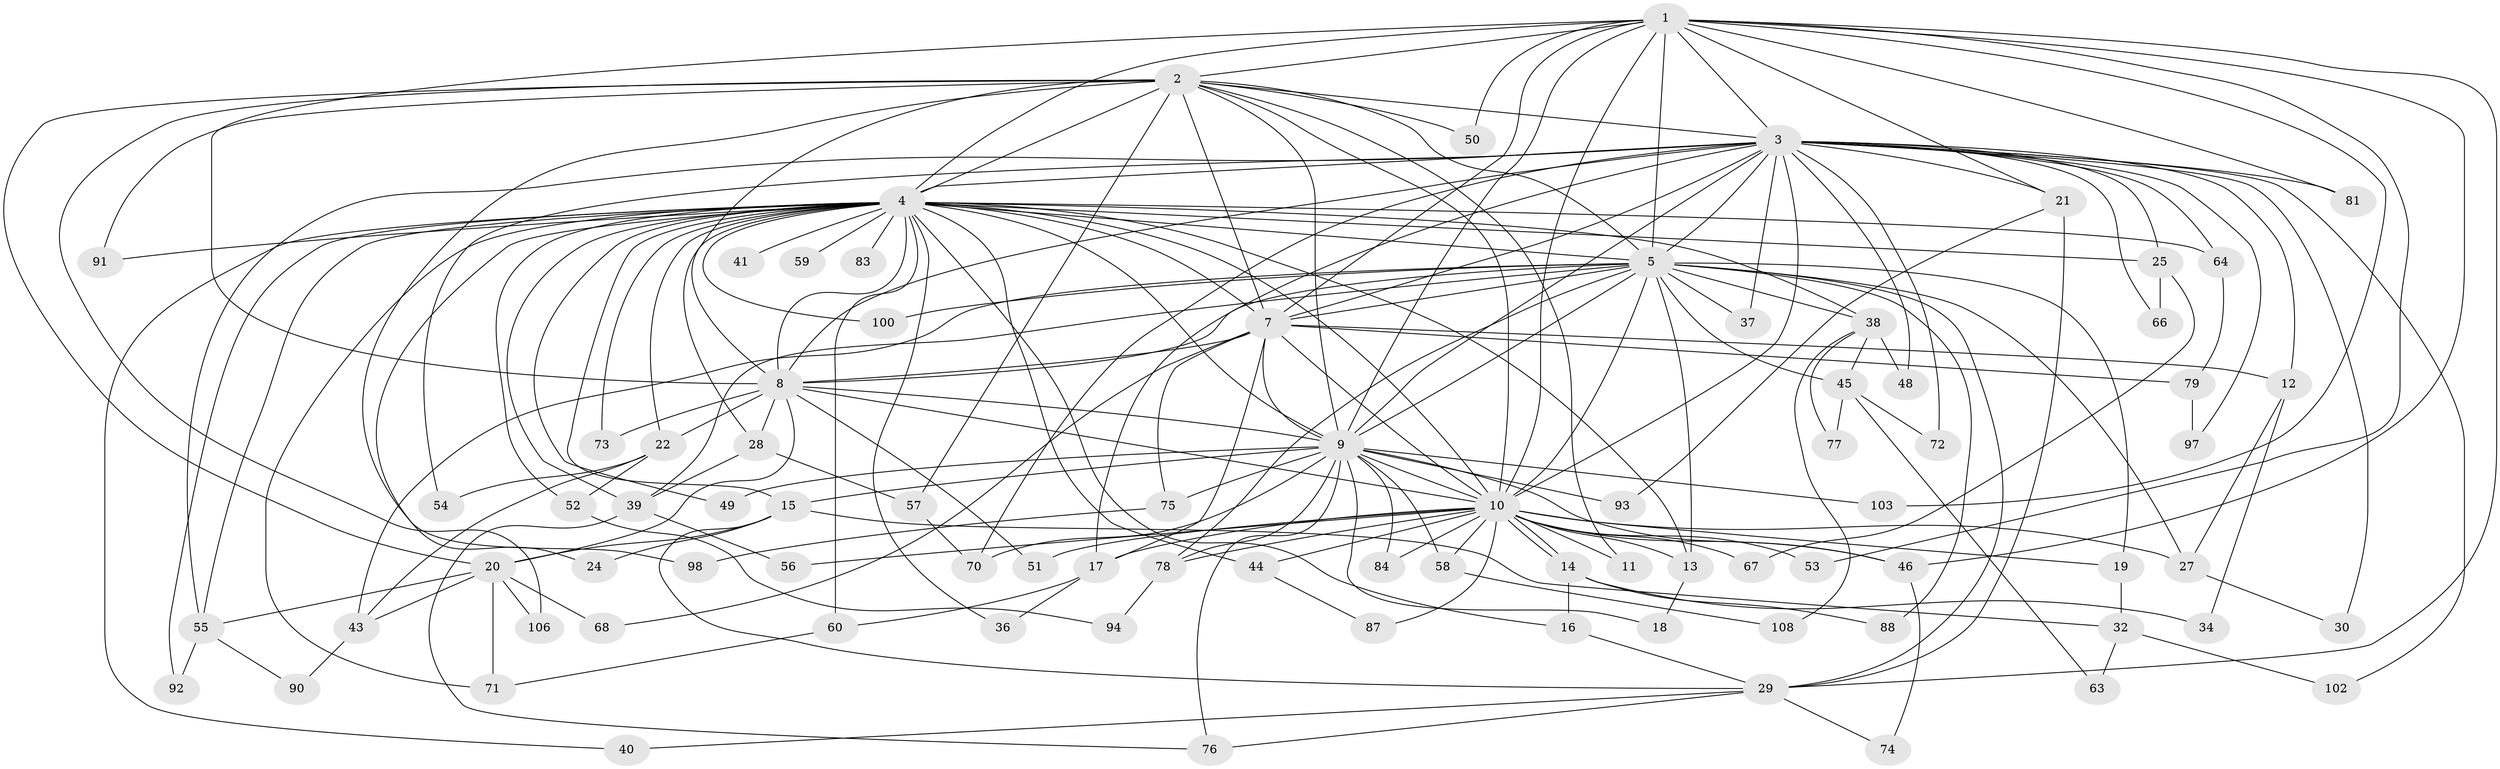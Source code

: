 // Generated by graph-tools (version 1.1) at 2025/23/03/03/25 07:23:41]
// undirected, 84 vertices, 198 edges
graph export_dot {
graph [start="1"]
  node [color=gray90,style=filled];
  1 [super="+104"];
  2 [super="+101"];
  3 [super="+33"];
  4 [super="+6"];
  5 [super="+95"];
  7;
  8 [super="+35"];
  9 [super="+86"];
  10 [super="+26"];
  11;
  12;
  13 [super="+96"];
  14;
  15 [super="+65"];
  16;
  17 [super="+31"];
  18;
  19;
  20 [super="+23"];
  21 [super="+47"];
  22;
  24;
  25;
  27 [super="+85"];
  28;
  29 [super="+42"];
  30;
  32;
  34;
  36;
  37;
  38 [super="+105"];
  39;
  40;
  41;
  43 [super="+61"];
  44;
  45;
  46 [super="+62"];
  48 [super="+89"];
  49;
  50;
  51;
  52 [super="+82"];
  53;
  54;
  55 [super="+69"];
  56;
  57;
  58;
  59;
  60;
  63;
  64;
  66;
  67;
  68;
  70 [super="+107"];
  71 [super="+80"];
  72;
  73;
  74;
  75;
  76;
  77;
  78 [super="+99"];
  79;
  81;
  83;
  84;
  87;
  88;
  90;
  91;
  92;
  93;
  94;
  97;
  98;
  100;
  102;
  103;
  106;
  108;
  1 -- 2;
  1 -- 3 [weight=2];
  1 -- 4 [weight=2];
  1 -- 5;
  1 -- 7;
  1 -- 8;
  1 -- 9;
  1 -- 10;
  1 -- 21;
  1 -- 50;
  1 -- 53;
  1 -- 81;
  1 -- 103;
  1 -- 29;
  1 -- 46;
  2 -- 3;
  2 -- 4 [weight=2];
  2 -- 5;
  2 -- 7;
  2 -- 8;
  2 -- 9;
  2 -- 10;
  2 -- 11;
  2 -- 50;
  2 -- 57;
  2 -- 91;
  2 -- 98;
  2 -- 106;
  2 -- 20;
  3 -- 4 [weight=2];
  3 -- 5;
  3 -- 7;
  3 -- 8;
  3 -- 9;
  3 -- 10 [weight=2];
  3 -- 12;
  3 -- 21;
  3 -- 25;
  3 -- 30;
  3 -- 37;
  3 -- 48 [weight=2];
  3 -- 54;
  3 -- 64;
  3 -- 66;
  3 -- 72;
  3 -- 81;
  3 -- 102;
  3 -- 97;
  3 -- 70;
  3 -- 17;
  3 -- 55;
  4 -- 5 [weight=2];
  4 -- 7 [weight=2];
  4 -- 8 [weight=2];
  4 -- 9 [weight=2];
  4 -- 10 [weight=2];
  4 -- 15;
  4 -- 22;
  4 -- 25;
  4 -- 28;
  4 -- 39;
  4 -- 41 [weight=2];
  4 -- 44;
  4 -- 52;
  4 -- 60;
  4 -- 64;
  4 -- 73;
  4 -- 91;
  4 -- 100;
  4 -- 16;
  4 -- 83;
  4 -- 24;
  4 -- 92;
  4 -- 36;
  4 -- 38;
  4 -- 40;
  4 -- 49;
  4 -- 55;
  4 -- 59;
  4 -- 13;
  4 -- 71;
  5 -- 7;
  5 -- 8;
  5 -- 9;
  5 -- 10 [weight=2];
  5 -- 13;
  5 -- 19;
  5 -- 29;
  5 -- 37;
  5 -- 38 [weight=2];
  5 -- 43;
  5 -- 45;
  5 -- 78;
  5 -- 88;
  5 -- 100;
  5 -- 39;
  5 -- 27;
  7 -- 8;
  7 -- 9;
  7 -- 10;
  7 -- 12;
  7 -- 17;
  7 -- 68;
  7 -- 75;
  7 -- 79;
  8 -- 9;
  8 -- 10;
  8 -- 20;
  8 -- 22;
  8 -- 28;
  8 -- 51;
  8 -- 73;
  9 -- 10;
  9 -- 15;
  9 -- 18;
  9 -- 46;
  9 -- 49;
  9 -- 58;
  9 -- 70;
  9 -- 75;
  9 -- 78;
  9 -- 84;
  9 -- 93;
  9 -- 103;
  9 -- 76;
  10 -- 11;
  10 -- 13;
  10 -- 14;
  10 -- 14;
  10 -- 17;
  10 -- 19;
  10 -- 27;
  10 -- 44;
  10 -- 46;
  10 -- 51;
  10 -- 53;
  10 -- 56;
  10 -- 58;
  10 -- 67;
  10 -- 84;
  10 -- 87;
  10 -- 78;
  12 -- 27;
  12 -- 34;
  13 -- 18;
  14 -- 16;
  14 -- 34;
  14 -- 88;
  15 -- 20;
  15 -- 24;
  15 -- 32;
  15 -- 29;
  16 -- 29;
  17 -- 36;
  17 -- 60;
  19 -- 32;
  20 -- 43;
  20 -- 71;
  20 -- 106;
  20 -- 55;
  20 -- 68;
  21 -- 29;
  21 -- 93;
  22 -- 52;
  22 -- 54;
  22 -- 43;
  25 -- 66;
  25 -- 67;
  27 -- 30;
  28 -- 39;
  28 -- 57;
  29 -- 40;
  29 -- 76;
  29 -- 74;
  32 -- 63;
  32 -- 102;
  38 -- 45;
  38 -- 48;
  38 -- 77;
  38 -- 108;
  39 -- 56;
  39 -- 76;
  43 -- 90;
  44 -- 87;
  45 -- 63;
  45 -- 72;
  45 -- 77;
  46 -- 74;
  52 -- 94;
  55 -- 90;
  55 -- 92;
  57 -- 70;
  58 -- 108;
  60 -- 71;
  64 -- 79;
  75 -- 98;
  78 -- 94;
  79 -- 97;
}
